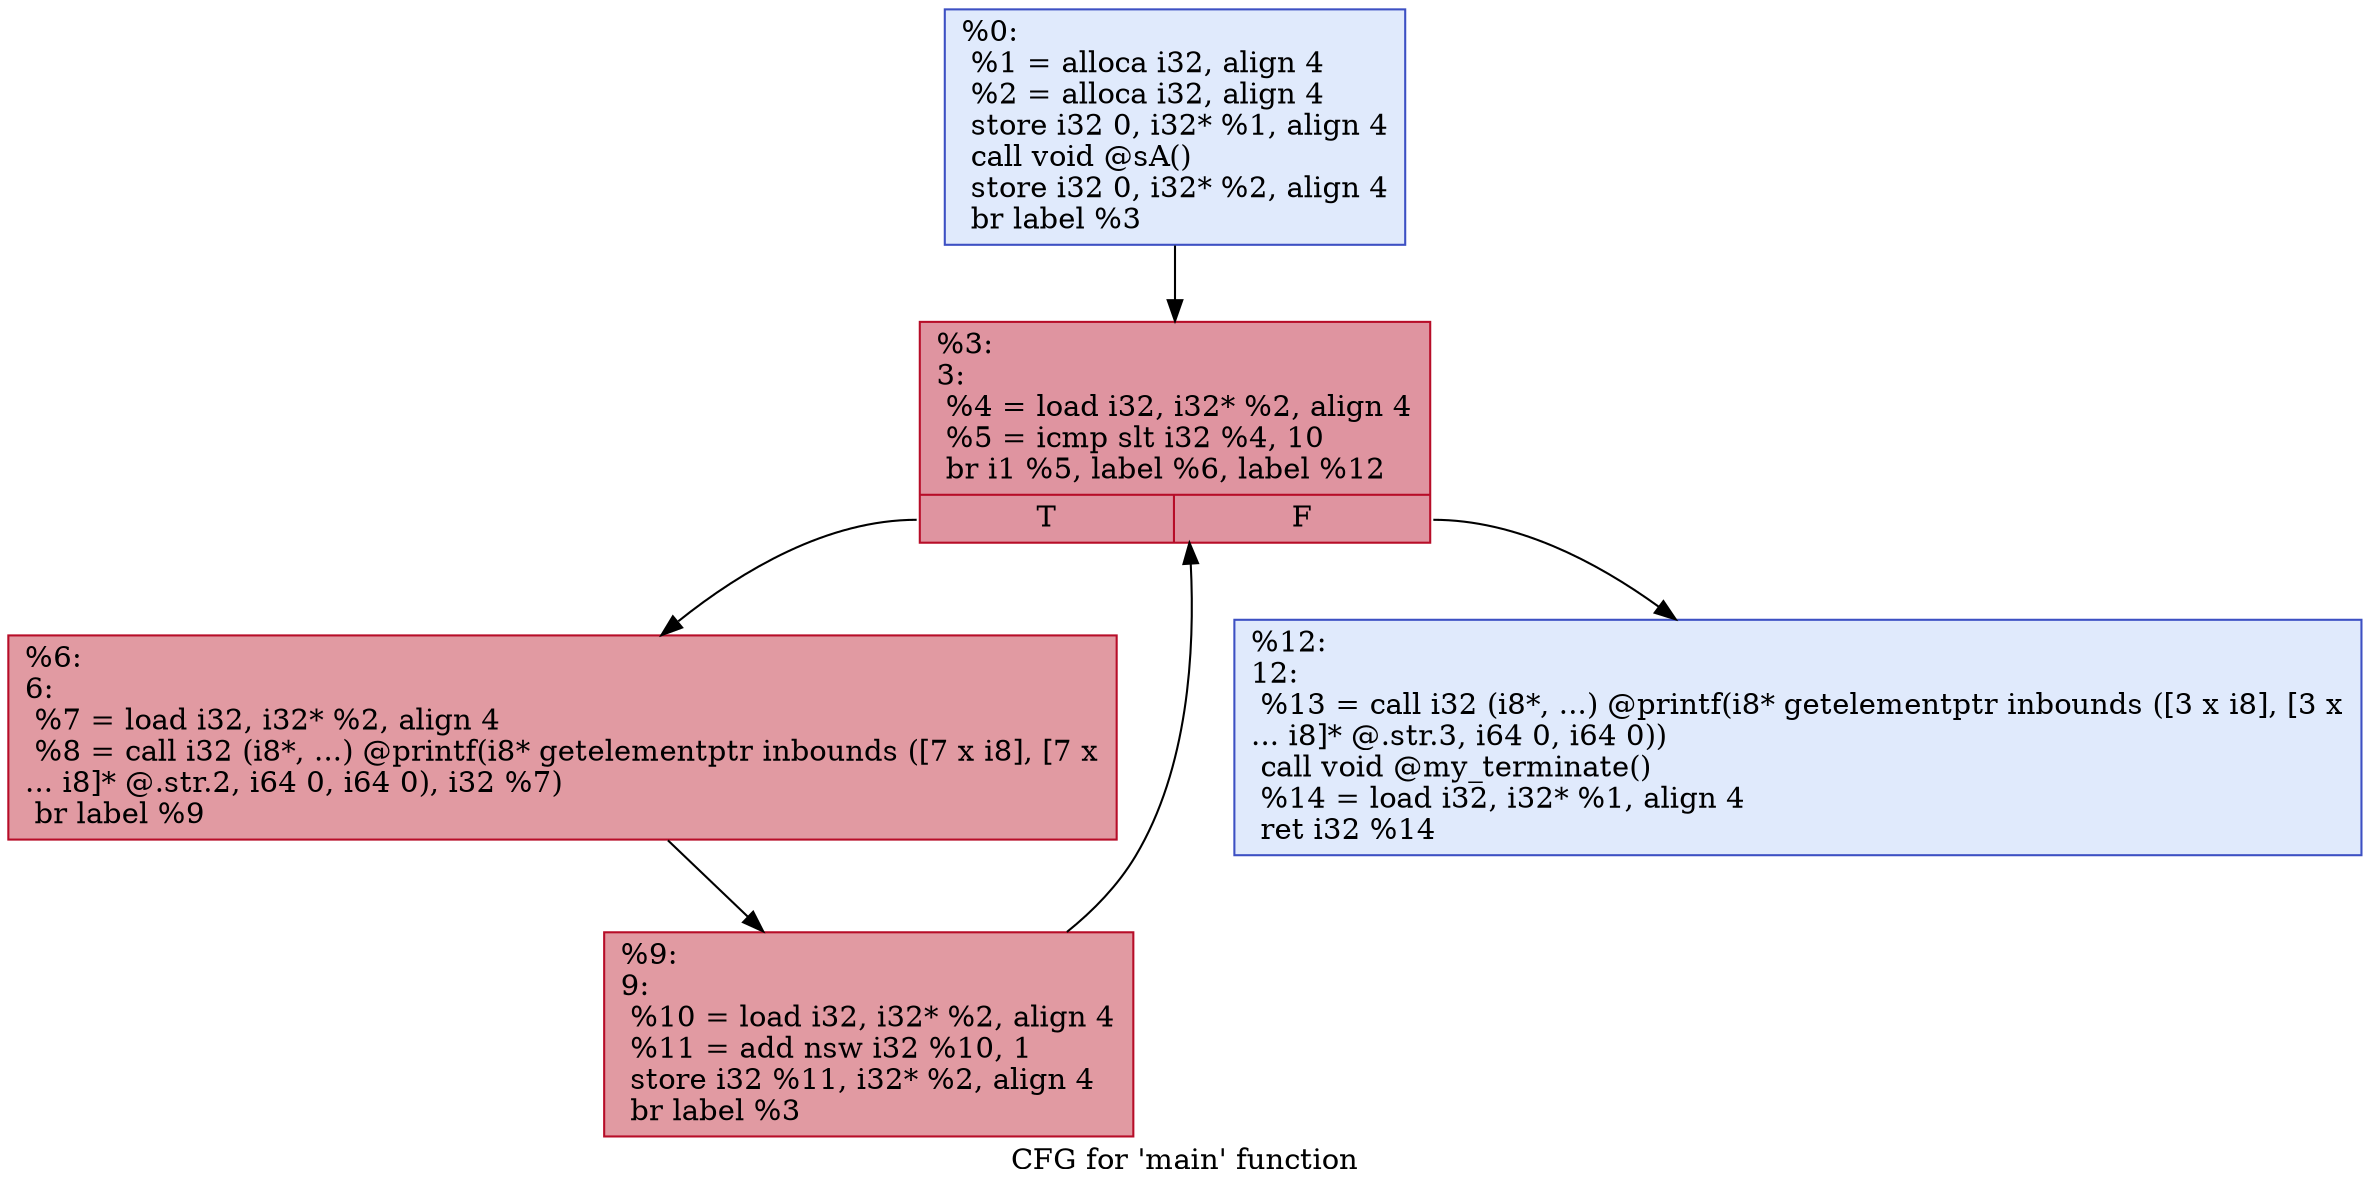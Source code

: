 digraph "CFG for 'main' function" {
	label="CFG for 'main' function";

	Node0x555f5fb88900 [shape=record,color="#3d50c3ff", style=filled, fillcolor="#b9d0f970",label="{%0:\l  %1 = alloca i32, align 4\l  %2 = alloca i32, align 4\l  store i32 0, i32* %1, align 4\l  call void @sA()\l  store i32 0, i32* %2, align 4\l  br label %3\l}"];
	Node0x555f5fb88900 -> Node0x555f5fb88c40;
	Node0x555f5fb88c40 [shape=record,color="#b70d28ff", style=filled, fillcolor="#b70d2870",label="{%3:\l3:                                                \l  %4 = load i32, i32* %2, align 4\l  %5 = icmp slt i32 %4, 10\l  br i1 %5, label %6, label %12\l|{<s0>T|<s1>F}}"];
	Node0x555f5fb88c40:s0 -> Node0x555f5fb88e50;
	Node0x555f5fb88c40:s1 -> Node0x555f5fb88ea0;
	Node0x555f5fb88e50 [shape=record,color="#b70d28ff", style=filled, fillcolor="#bb1b2c70",label="{%6:\l6:                                                \l  %7 = load i32, i32* %2, align 4\l  %8 = call i32 (i8*, ...) @printf(i8* getelementptr inbounds ([7 x i8], [7 x\l... i8]* @.str.2, i64 0, i64 0), i32 %7)\l  br label %9\l}"];
	Node0x555f5fb88e50 -> Node0x555f5fb88d70;
	Node0x555f5fb88d70 [shape=record,color="#b70d28ff", style=filled, fillcolor="#bb1b2c70",label="{%9:\l9:                                                \l  %10 = load i32, i32* %2, align 4\l  %11 = add nsw i32 %10, 1\l  store i32 %11, i32* %2, align 4\l  br label %3\l}"];
	Node0x555f5fb88d70 -> Node0x555f5fb88c40;
	Node0x555f5fb88ea0 [shape=record,color="#3d50c3ff", style=filled, fillcolor="#b9d0f970",label="{%12:\l12:                                               \l  %13 = call i32 (i8*, ...) @printf(i8* getelementptr inbounds ([3 x i8], [3 x\l... i8]* @.str.3, i64 0, i64 0))\l  call void @my_terminate()\l  %14 = load i32, i32* %1, align 4\l  ret i32 %14\l}"];
}
